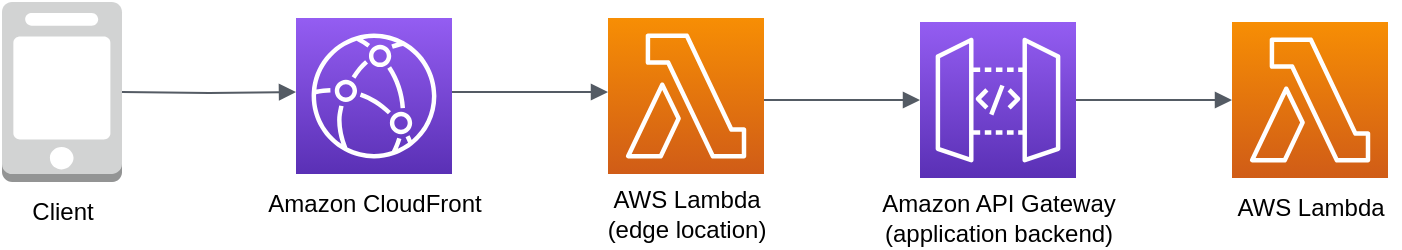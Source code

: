 <mxfile version="14.8.0" type="device"><diagram id="rWzZkIxivO_sf78wS4mH" name="Page-1"><mxGraphModel dx="1186" dy="743" grid="1" gridSize="10" guides="1" tooltips="1" connect="1" arrows="1" fold="1" page="1" pageScale="1" pageWidth="827" pageHeight="1169" math="0" shadow="0"><root><mxCell id="0"/><mxCell id="1" parent="0"/><mxCell id="mzKMlRzgla3PjWPXT3hk-10" value="" style="outlineConnect=0;dashed=0;verticalLabelPosition=bottom;verticalAlign=top;align=center;html=1;shape=mxgraph.aws3.mobile_client;fillColor=#D2D3D3;gradientColor=none;" parent="1" vertex="1"><mxGeometry x="20" y="20" width="60" height="90" as="geometry"/></mxCell><mxCell id="nvuE9iEfLgAJnzY0wJNR-4" value="Client" style="text;html=1;align=center;verticalAlign=middle;resizable=0;points=[];autosize=1;strokeColor=none;" parent="1" vertex="1"><mxGeometry x="25" y="115" width="50" height="20" as="geometry"/></mxCell><mxCell id="z8MNZq_J0TKowlZ3meoi-3" value="" style="edgeStyle=orthogonalEdgeStyle;html=1;endArrow=none;elbow=vertical;startArrow=block;endFill=0;strokeColor=#545B64;rounded=0;startFill=1;entryX=1;entryY=0.5;entryDx=0;entryDy=0;entryPerimeter=0;" parent="1" target="mzKMlRzgla3PjWPXT3hk-10" edge="1"><mxGeometry width="100" relative="1" as="geometry"><mxPoint x="167" y="65" as="sourcePoint"/><mxPoint x="163" y="161" as="targetPoint"/></mxGeometry></mxCell><mxCell id="z8MNZq_J0TKowlZ3meoi-18" value="" style="edgeStyle=orthogonalEdgeStyle;html=1;endArrow=none;elbow=vertical;startArrow=block;endFill=0;strokeColor=#545B64;rounded=0;startFill=1;entryX=1;entryY=0.5;entryDx=0;entryDy=0;entryPerimeter=0;exitX=0;exitY=0.5;exitDx=0;exitDy=0;exitPerimeter=0;" parent="1" edge="1"><mxGeometry width="100" relative="1" as="geometry"><mxPoint x="323" y="65" as="sourcePoint"/><mxPoint x="245" y="65" as="targetPoint"/></mxGeometry></mxCell><mxCell id="iBIvCyaizjf3dSDOD_VJ-3" value="" style="points=[[0,0,0],[0.25,0,0],[0.5,0,0],[0.75,0,0],[1,0,0],[0,1,0],[0.25,1,0],[0.5,1,0],[0.75,1,0],[1,1,0],[0,0.25,0],[0,0.5,0],[0,0.75,0],[1,0.25,0],[1,0.5,0],[1,0.75,0]];outlineConnect=0;fontColor=#232F3E;gradientColor=#945DF2;gradientDirection=north;fillColor=#5A30B5;strokeColor=#ffffff;dashed=0;verticalLabelPosition=bottom;verticalAlign=top;align=center;html=1;fontSize=12;fontStyle=0;aspect=fixed;shape=mxgraph.aws4.resourceIcon;resIcon=mxgraph.aws4.cloudfront;" parent="1" vertex="1"><mxGeometry x="167" y="28" width="78" height="78" as="geometry"/></mxCell><mxCell id="iBIvCyaizjf3dSDOD_VJ-5" value="Amazon CloudFront" style="text;html=1;align=center;verticalAlign=middle;resizable=0;points=[];autosize=1;strokeColor=none;" parent="1" vertex="1"><mxGeometry x="146" y="111" width="120" height="20" as="geometry"/></mxCell><mxCell id="iBIvCyaizjf3dSDOD_VJ-11" value="" style="points=[[0,0,0],[0.25,0,0],[0.5,0,0],[0.75,0,0],[1,0,0],[0,1,0],[0.25,1,0],[0.5,1,0],[0.75,1,0],[1,1,0],[0,0.25,0],[0,0.5,0],[0,0.75,0],[1,0.25,0],[1,0.5,0],[1,0.75,0]];outlineConnect=0;fontColor=#232F3E;gradientColor=#F78E04;gradientDirection=north;fillColor=#D05C17;strokeColor=#ffffff;dashed=0;verticalLabelPosition=bottom;verticalAlign=top;align=center;html=1;fontSize=12;fontStyle=0;aspect=fixed;shape=mxgraph.aws4.resourceIcon;resIcon=mxgraph.aws4.lambda;" parent="1" vertex="1"><mxGeometry x="323" y="28" width="78" height="78" as="geometry"/></mxCell><mxCell id="iBIvCyaizjf3dSDOD_VJ-13" value="" style="edgeStyle=orthogonalEdgeStyle;html=1;endArrow=none;elbow=vertical;startArrow=block;endFill=0;strokeColor=#545B64;rounded=0;startFill=1;entryX=1;entryY=0.5;entryDx=0;entryDy=0;entryPerimeter=0;exitX=0;exitY=0.5;exitDx=0;exitDy=0;exitPerimeter=0;" parent="1" edge="1"><mxGeometry width="100" relative="1" as="geometry"><mxPoint x="479" y="69" as="sourcePoint"/><mxPoint x="401" y="69" as="targetPoint"/></mxGeometry></mxCell><mxCell id="iBIvCyaizjf3dSDOD_VJ-14" value="" style="edgeStyle=orthogonalEdgeStyle;html=1;endArrow=none;elbow=vertical;startArrow=block;endFill=0;strokeColor=#545B64;rounded=0;startFill=1;" parent="1" edge="1"><mxGeometry width="100" relative="1" as="geometry"><mxPoint x="635" y="69" as="sourcePoint"/><mxPoint x="557" y="69" as="targetPoint"/></mxGeometry></mxCell><mxCell id="iBIvCyaizjf3dSDOD_VJ-15" value="" style="points=[[0,0,0],[0.25,0,0],[0.5,0,0],[0.75,0,0],[1,0,0],[0,1,0],[0.25,1,0],[0.5,1,0],[0.75,1,0],[1,1,0],[0,0.25,0],[0,0.5,0],[0,0.75,0],[1,0.25,0],[1,0.5,0],[1,0.75,0]];outlineConnect=0;fontColor=#232F3E;gradientColor=#945DF2;gradientDirection=north;fillColor=#5A30B5;strokeColor=#ffffff;dashed=0;verticalLabelPosition=bottom;verticalAlign=top;align=center;html=1;fontSize=12;fontStyle=0;aspect=fixed;shape=mxgraph.aws4.resourceIcon;resIcon=mxgraph.aws4.api_gateway;" parent="1" vertex="1"><mxGeometry x="479" y="30" width="78" height="78" as="geometry"/></mxCell><mxCell id="iBIvCyaizjf3dSDOD_VJ-16" value="" style="points=[[0,0,0],[0.25,0,0],[0.5,0,0],[0.75,0,0],[1,0,0],[0,1,0],[0.25,1,0],[0.5,1,0],[0.75,1,0],[1,1,0],[0,0.25,0],[0,0.5,0],[0,0.75,0],[1,0.25,0],[1,0.5,0],[1,0.75,0]];outlineConnect=0;fontColor=#232F3E;gradientColor=#F78E04;gradientDirection=north;fillColor=#D05C17;strokeColor=#ffffff;dashed=0;verticalLabelPosition=bottom;verticalAlign=top;align=center;html=1;fontSize=12;fontStyle=0;aspect=fixed;shape=mxgraph.aws4.resourceIcon;resIcon=mxgraph.aws4.lambda;" parent="1" vertex="1"><mxGeometry x="635" y="30" width="78" height="78" as="geometry"/></mxCell><mxCell id="iBIvCyaizjf3dSDOD_VJ-17" value="AWS Lambda&lt;br&gt;(edge location)" style="text;html=1;align=center;verticalAlign=middle;resizable=0;points=[];autosize=1;strokeColor=none;" parent="1" vertex="1"><mxGeometry x="317" y="111" width="90" height="30" as="geometry"/></mxCell><mxCell id="iBIvCyaizjf3dSDOD_VJ-18" value="Amazon API Gateway&lt;br&gt;(application backend)" style="text;html=1;align=center;verticalAlign=middle;resizable=0;points=[];autosize=1;strokeColor=none;" parent="1" vertex="1"><mxGeometry x="453" y="113" width="130" height="30" as="geometry"/></mxCell><mxCell id="iBIvCyaizjf3dSDOD_VJ-19" value="AWS Lambda" style="text;html=1;align=center;verticalAlign=middle;resizable=0;points=[];autosize=1;strokeColor=none;" parent="1" vertex="1"><mxGeometry x="629" y="113" width="90" height="20" as="geometry"/></mxCell></root></mxGraphModel></diagram></mxfile>